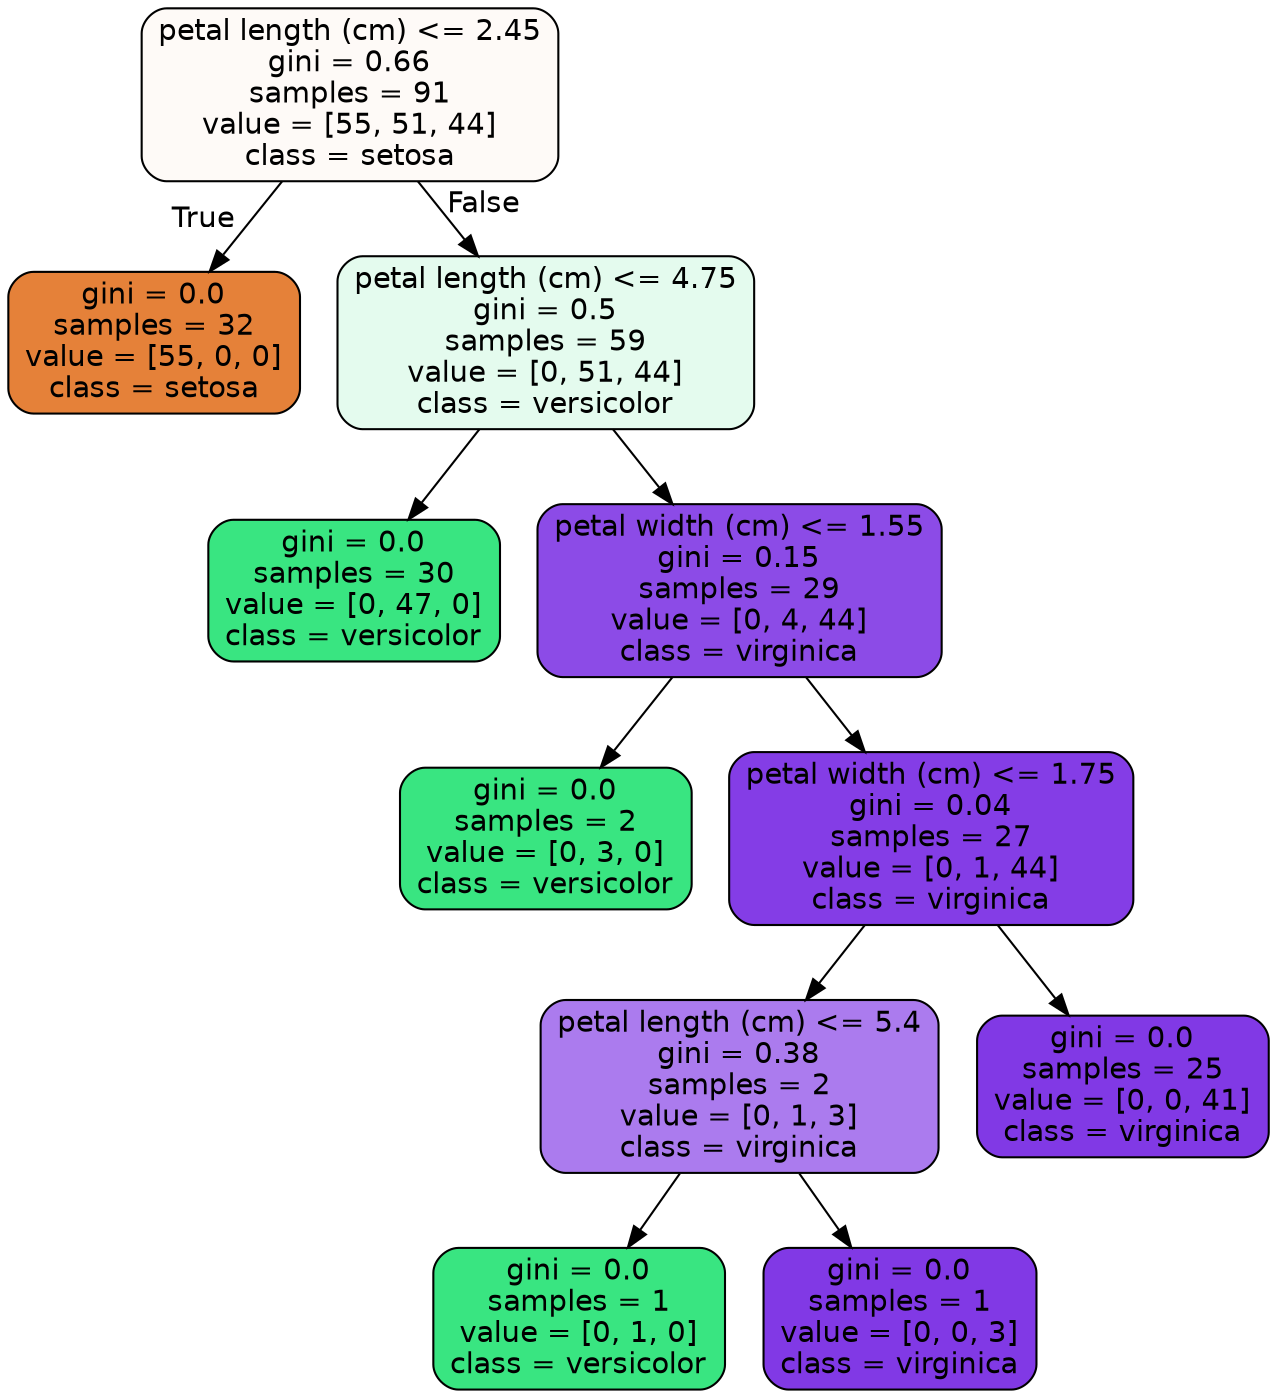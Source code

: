 digraph Tree {
node [shape=box, style="filled, rounded", color="black", fontname="helvetica"] ;
edge [fontname="helvetica"] ;
0 [label="petal length (cm) <= 2.45\ngini = 0.66\nsamples = 91\nvalue = [55, 51, 44]\nclass = setosa", fillcolor="#fefaf7"] ;
1 [label="gini = 0.0\nsamples = 32\nvalue = [55, 0, 0]\nclass = setosa", fillcolor="#e58139"] ;
0 -> 1 [labeldistance=2.5, labelangle=45, headlabel="True"] ;
2 [label="petal length (cm) <= 4.75\ngini = 0.5\nsamples = 59\nvalue = [0, 51, 44]\nclass = versicolor", fillcolor="#e4fbee"] ;
0 -> 2 [labeldistance=2.5, labelangle=-45, headlabel="False"] ;
3 [label="gini = 0.0\nsamples = 30\nvalue = [0, 47, 0]\nclass = versicolor", fillcolor="#39e581"] ;
2 -> 3 ;
4 [label="petal width (cm) <= 1.55\ngini = 0.15\nsamples = 29\nvalue = [0, 4, 44]\nclass = virginica", fillcolor="#8c4be7"] ;
2 -> 4 ;
5 [label="gini = 0.0\nsamples = 2\nvalue = [0, 3, 0]\nclass = versicolor", fillcolor="#39e581"] ;
4 -> 5 ;
6 [label="petal width (cm) <= 1.75\ngini = 0.04\nsamples = 27\nvalue = [0, 1, 44]\nclass = virginica", fillcolor="#843de6"] ;
4 -> 6 ;
7 [label="petal length (cm) <= 5.4\ngini = 0.38\nsamples = 2\nvalue = [0, 1, 3]\nclass = virginica", fillcolor="#ab7bee"] ;
6 -> 7 ;
8 [label="gini = 0.0\nsamples = 1\nvalue = [0, 1, 0]\nclass = versicolor", fillcolor="#39e581"] ;
7 -> 8 ;
9 [label="gini = 0.0\nsamples = 1\nvalue = [0, 0, 3]\nclass = virginica", fillcolor="#8139e5"] ;
7 -> 9 ;
10 [label="gini = 0.0\nsamples = 25\nvalue = [0, 0, 41]\nclass = virginica", fillcolor="#8139e5"] ;
6 -> 10 ;
}
